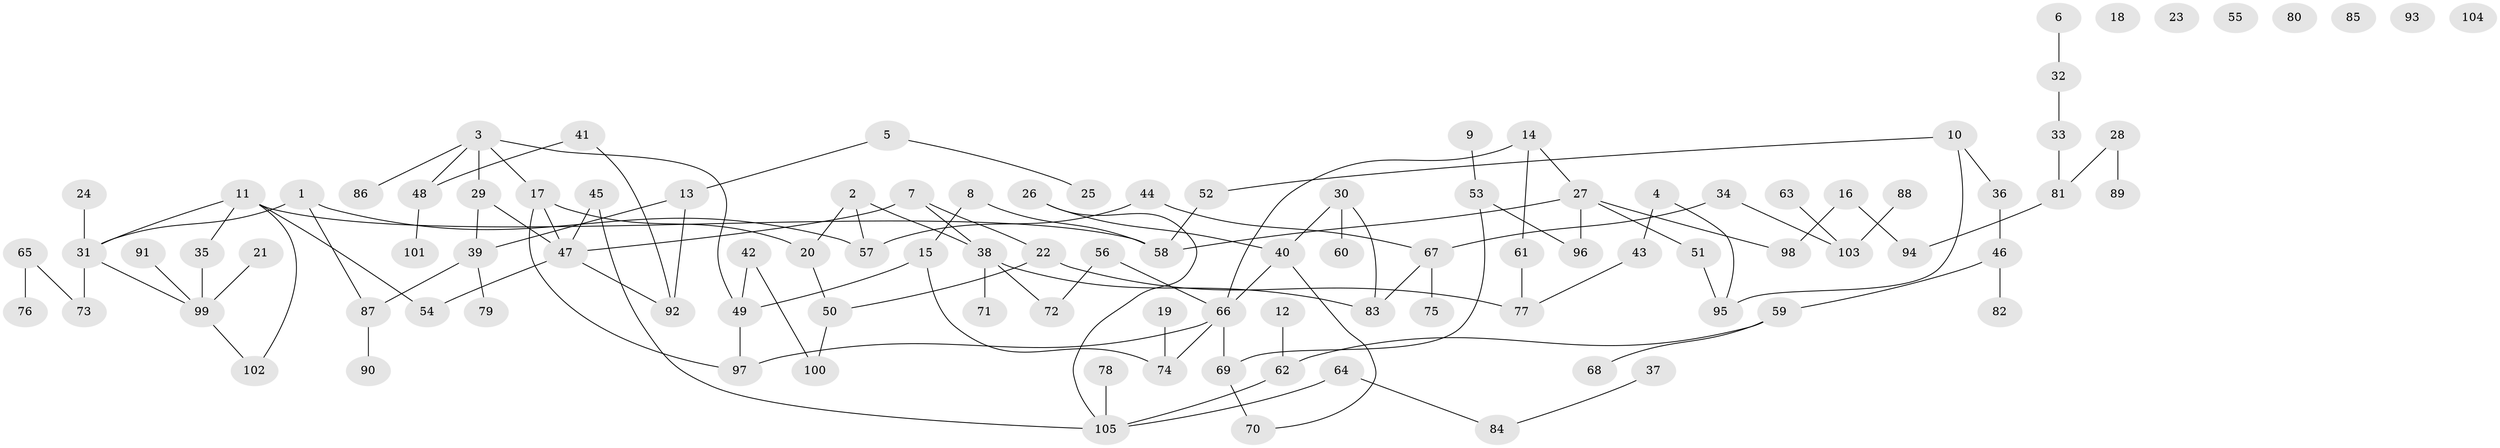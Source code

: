 // coarse degree distribution, {3: 0.1780821917808219, 4: 0.136986301369863, 5: 0.0273972602739726, 2: 0.273972602739726, 1: 0.2328767123287671, 8: 0.0136986301369863, 0: 0.0958904109589041, 6: 0.0273972602739726, 10: 0.0136986301369863}
// Generated by graph-tools (version 1.1) at 2025/16/03/04/25 18:16:44]
// undirected, 105 vertices, 121 edges
graph export_dot {
graph [start="1"]
  node [color=gray90,style=filled];
  1;
  2;
  3;
  4;
  5;
  6;
  7;
  8;
  9;
  10;
  11;
  12;
  13;
  14;
  15;
  16;
  17;
  18;
  19;
  20;
  21;
  22;
  23;
  24;
  25;
  26;
  27;
  28;
  29;
  30;
  31;
  32;
  33;
  34;
  35;
  36;
  37;
  38;
  39;
  40;
  41;
  42;
  43;
  44;
  45;
  46;
  47;
  48;
  49;
  50;
  51;
  52;
  53;
  54;
  55;
  56;
  57;
  58;
  59;
  60;
  61;
  62;
  63;
  64;
  65;
  66;
  67;
  68;
  69;
  70;
  71;
  72;
  73;
  74;
  75;
  76;
  77;
  78;
  79;
  80;
  81;
  82;
  83;
  84;
  85;
  86;
  87;
  88;
  89;
  90;
  91;
  92;
  93;
  94;
  95;
  96;
  97;
  98;
  99;
  100;
  101;
  102;
  103;
  104;
  105;
  1 -- 31;
  1 -- 57;
  1 -- 87;
  2 -- 20;
  2 -- 38;
  2 -- 57;
  3 -- 17;
  3 -- 29;
  3 -- 48;
  3 -- 49;
  3 -- 86;
  4 -- 43;
  4 -- 95;
  5 -- 13;
  5 -- 25;
  6 -- 32;
  7 -- 22;
  7 -- 38;
  7 -- 47;
  8 -- 15;
  8 -- 58;
  9 -- 53;
  10 -- 36;
  10 -- 52;
  10 -- 95;
  11 -- 31;
  11 -- 35;
  11 -- 54;
  11 -- 58;
  11 -- 102;
  12 -- 62;
  13 -- 39;
  13 -- 92;
  14 -- 27;
  14 -- 61;
  14 -- 66;
  15 -- 49;
  15 -- 74;
  16 -- 94;
  16 -- 98;
  17 -- 20;
  17 -- 47;
  17 -- 97;
  19 -- 74;
  20 -- 50;
  21 -- 99;
  22 -- 50;
  22 -- 77;
  24 -- 31;
  26 -- 40;
  26 -- 105;
  27 -- 51;
  27 -- 58;
  27 -- 96;
  27 -- 98;
  28 -- 81;
  28 -- 89;
  29 -- 39;
  29 -- 47;
  30 -- 40;
  30 -- 60;
  30 -- 83;
  31 -- 73;
  31 -- 99;
  32 -- 33;
  33 -- 81;
  34 -- 67;
  34 -- 103;
  35 -- 99;
  36 -- 46;
  37 -- 84;
  38 -- 71;
  38 -- 72;
  38 -- 83;
  39 -- 79;
  39 -- 87;
  40 -- 66;
  40 -- 70;
  41 -- 48;
  41 -- 92;
  42 -- 49;
  42 -- 100;
  43 -- 77;
  44 -- 57;
  44 -- 67;
  45 -- 47;
  45 -- 105;
  46 -- 59;
  46 -- 82;
  47 -- 54;
  47 -- 92;
  48 -- 101;
  49 -- 97;
  50 -- 100;
  51 -- 95;
  52 -- 58;
  53 -- 69;
  53 -- 96;
  56 -- 66;
  56 -- 72;
  59 -- 62;
  59 -- 68;
  61 -- 77;
  62 -- 105;
  63 -- 103;
  64 -- 84;
  64 -- 105;
  65 -- 73;
  65 -- 76;
  66 -- 69;
  66 -- 74;
  66 -- 97;
  67 -- 75;
  67 -- 83;
  69 -- 70;
  78 -- 105;
  81 -- 94;
  87 -- 90;
  88 -- 103;
  91 -- 99;
  99 -- 102;
}
